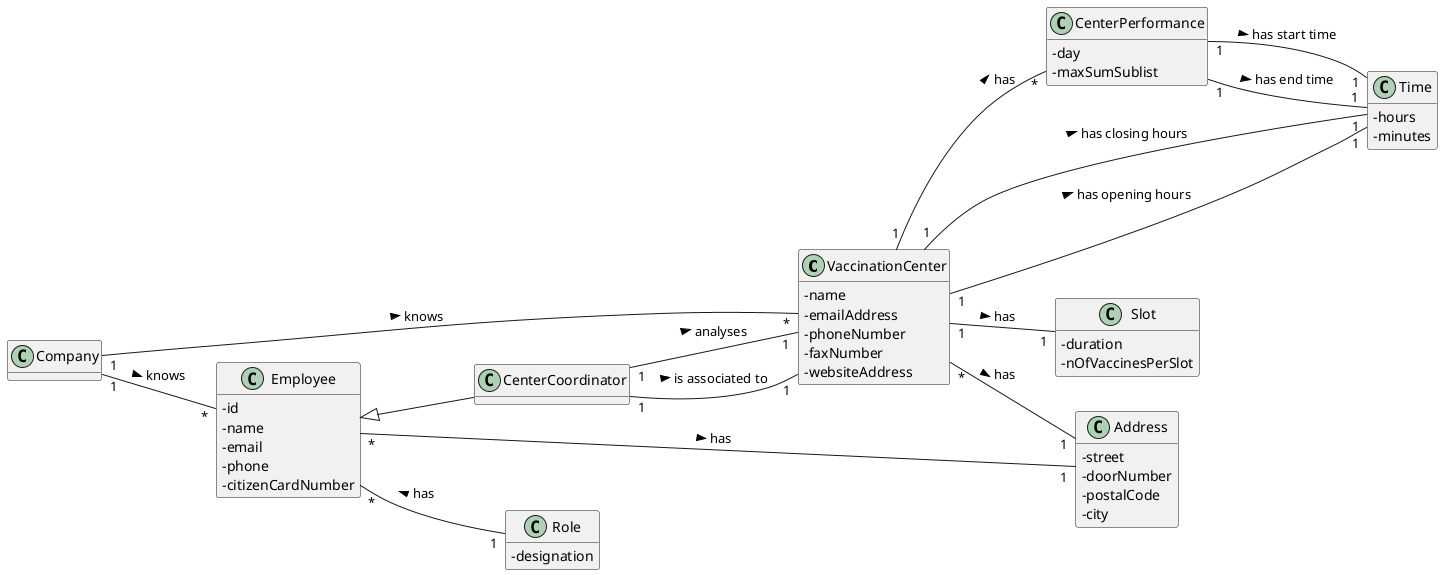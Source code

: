 @startuml
hide methods
left to right direction
skinparam classAttributeIconSize 0

class VaccinationCenter {
  - name
  - emailAddress
  - phoneNumber
  - faxNumber
  - websiteAddress
}

class Time {
  - hours
  - minutes
}

class Slot {
  -duration
  -nOfVaccinesPerSlot
}

class Employee {
  -id
  -name
  -email
  -phone
  -citizenCardNumber
}

class Address {
  - street
  - doorNumber
  - postalCode
  - city
}

class CenterPerformance {
  - day
  - maxSumSublist
}

class Role {
  -designation
}

class Company {}

class CenterCoordinator {}


VaccinationCenter "1" -- "1" Time : has closing hours >
VaccinationCenter "1" -- "1" Time : has opening hours >

CenterPerformance "1" -- "1" Time : has start time >
CenterPerformance "1" -- "1" Time : has end time >

VaccinationCenter "1" -- "1" Slot : has >

Employee <|-- CenterCoordinator
Employee "*" -- "1" Role : has <

Company "1" -- "*" Employee : knows >
Company "1" -- "*" VaccinationCenter : knows >

Employee "*" -- "1" Address : has >
VaccinationCenter "*" -- "1" Address : has >

VaccinationCenter "1" -- "*" CenterPerformance : has >

CenterCoordinator "1" -- "1" VaccinationCenter : analyses >
CenterCoordinator "1" -- "1" VaccinationCenter : is associated to >

@enduml
